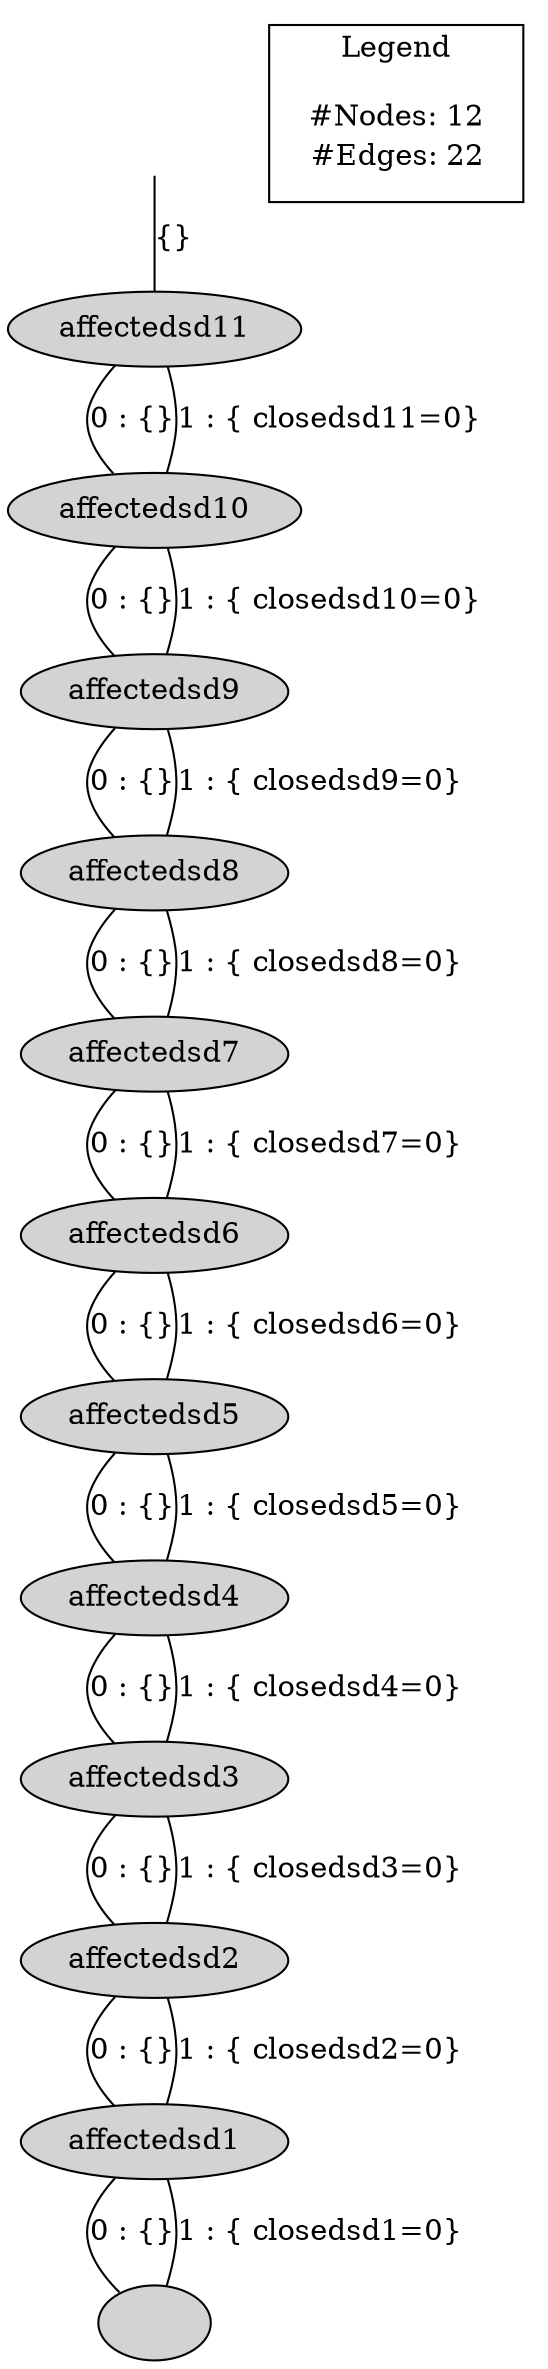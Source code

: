 digraph G {
dummy [style=invis];
dummy -> "11"[arrowhead=none, label="{}"];
"11"[style=filled, fillcolor=lightgrey, label="affectedsd11"];
"11" -> "10" [arrowhead=none,label="0 : {}"];
"10"[style=filled, fillcolor=lightgrey, label="affectedsd10"];
"10" -> "9" [arrowhead=none,label="0 : {}"];
"9"[style=filled, fillcolor=lightgrey, label="affectedsd9"];
"9" -> "8" [arrowhead=none,label="0 : {}"];
"8"[style=filled, fillcolor=lightgrey, label="affectedsd8"];
"8" -> "7" [arrowhead=none,label="0 : {}"];
"7"[style=filled, fillcolor=lightgrey, label="affectedsd7"];
"7" -> "6" [arrowhead=none,label="0 : {}"];
"6"[style=filled, fillcolor=lightgrey, label="affectedsd6"];
"6" -> "5" [arrowhead=none,label="0 : {}"];
"5"[style=filled, fillcolor=lightgrey, label="affectedsd5"];
"5" -> "4" [arrowhead=none,label="0 : {}"];
"4"[style=filled, fillcolor=lightgrey, label="affectedsd4"];
"4" -> "3" [arrowhead=none,label="0 : {}"];
"3"[style=filled, fillcolor=lightgrey, label="affectedsd3"];
"3" -> "2" [arrowhead=none,label="0 : {}"];
"2"[style=filled, fillcolor=lightgrey, label="affectedsd2"];
"2" -> "1" [arrowhead=none,label="0 : {}"];
"1"[style=filled, fillcolor=lightgrey, label="affectedsd1"];
"1" -> "0" [arrowhead=none,label="0 : {}"];
"0"[style=filled, fillcolor=lightgrey, label=" "];
"1" -> "0" [arrowhead=none,label="1 : { closedsd1=0}"];
"2" -> "1" [arrowhead=none,label="1 : { closedsd2=0}"];
"3" -> "2" [arrowhead=none,label="1 : { closedsd3=0}"];
"4" -> "3" [arrowhead=none,label="1 : { closedsd4=0}"];
"5" -> "4" [arrowhead=none,label="1 : { closedsd5=0}"];
"6" -> "5" [arrowhead=none,label="1 : { closedsd6=0}"];
"7" -> "6" [arrowhead=none,label="1 : { closedsd7=0}"];
"8" -> "7" [arrowhead=none,label="1 : { closedsd8=0}"];
"9" -> "8" [arrowhead=none,label="1 : { closedsd9=0}"];
"10" -> "9" [arrowhead=none,label="1 : { closedsd10=0}"];
"11" -> "10" [arrowhead=none,label="1 : { closedsd11=0}"];
{rank=same;"0";}
{rank=same;"1";}
{rank=same;"2";}
{rank=same;"3";}
{rank=same;"4";}
{rank=same;"5";}
{rank=same;"6";}
{rank=same;"7";}
{rank=same;"8";}
{rank=same;"9";}
{rank=same;"10";}
{rank=same;"11";}
node [shape=plaintext]subgraph cluster_01 {label = "Legend";key [label=<<table border="0" cellpadding="2" cellspacing="0" cellborder="0">  <tr><td align="right" port="i1">#Nodes:</td><td>12</td></tr>  <tr><td align="right" port="i2">#Edges:</td><td>22</td></tr>  </table>>]}}

